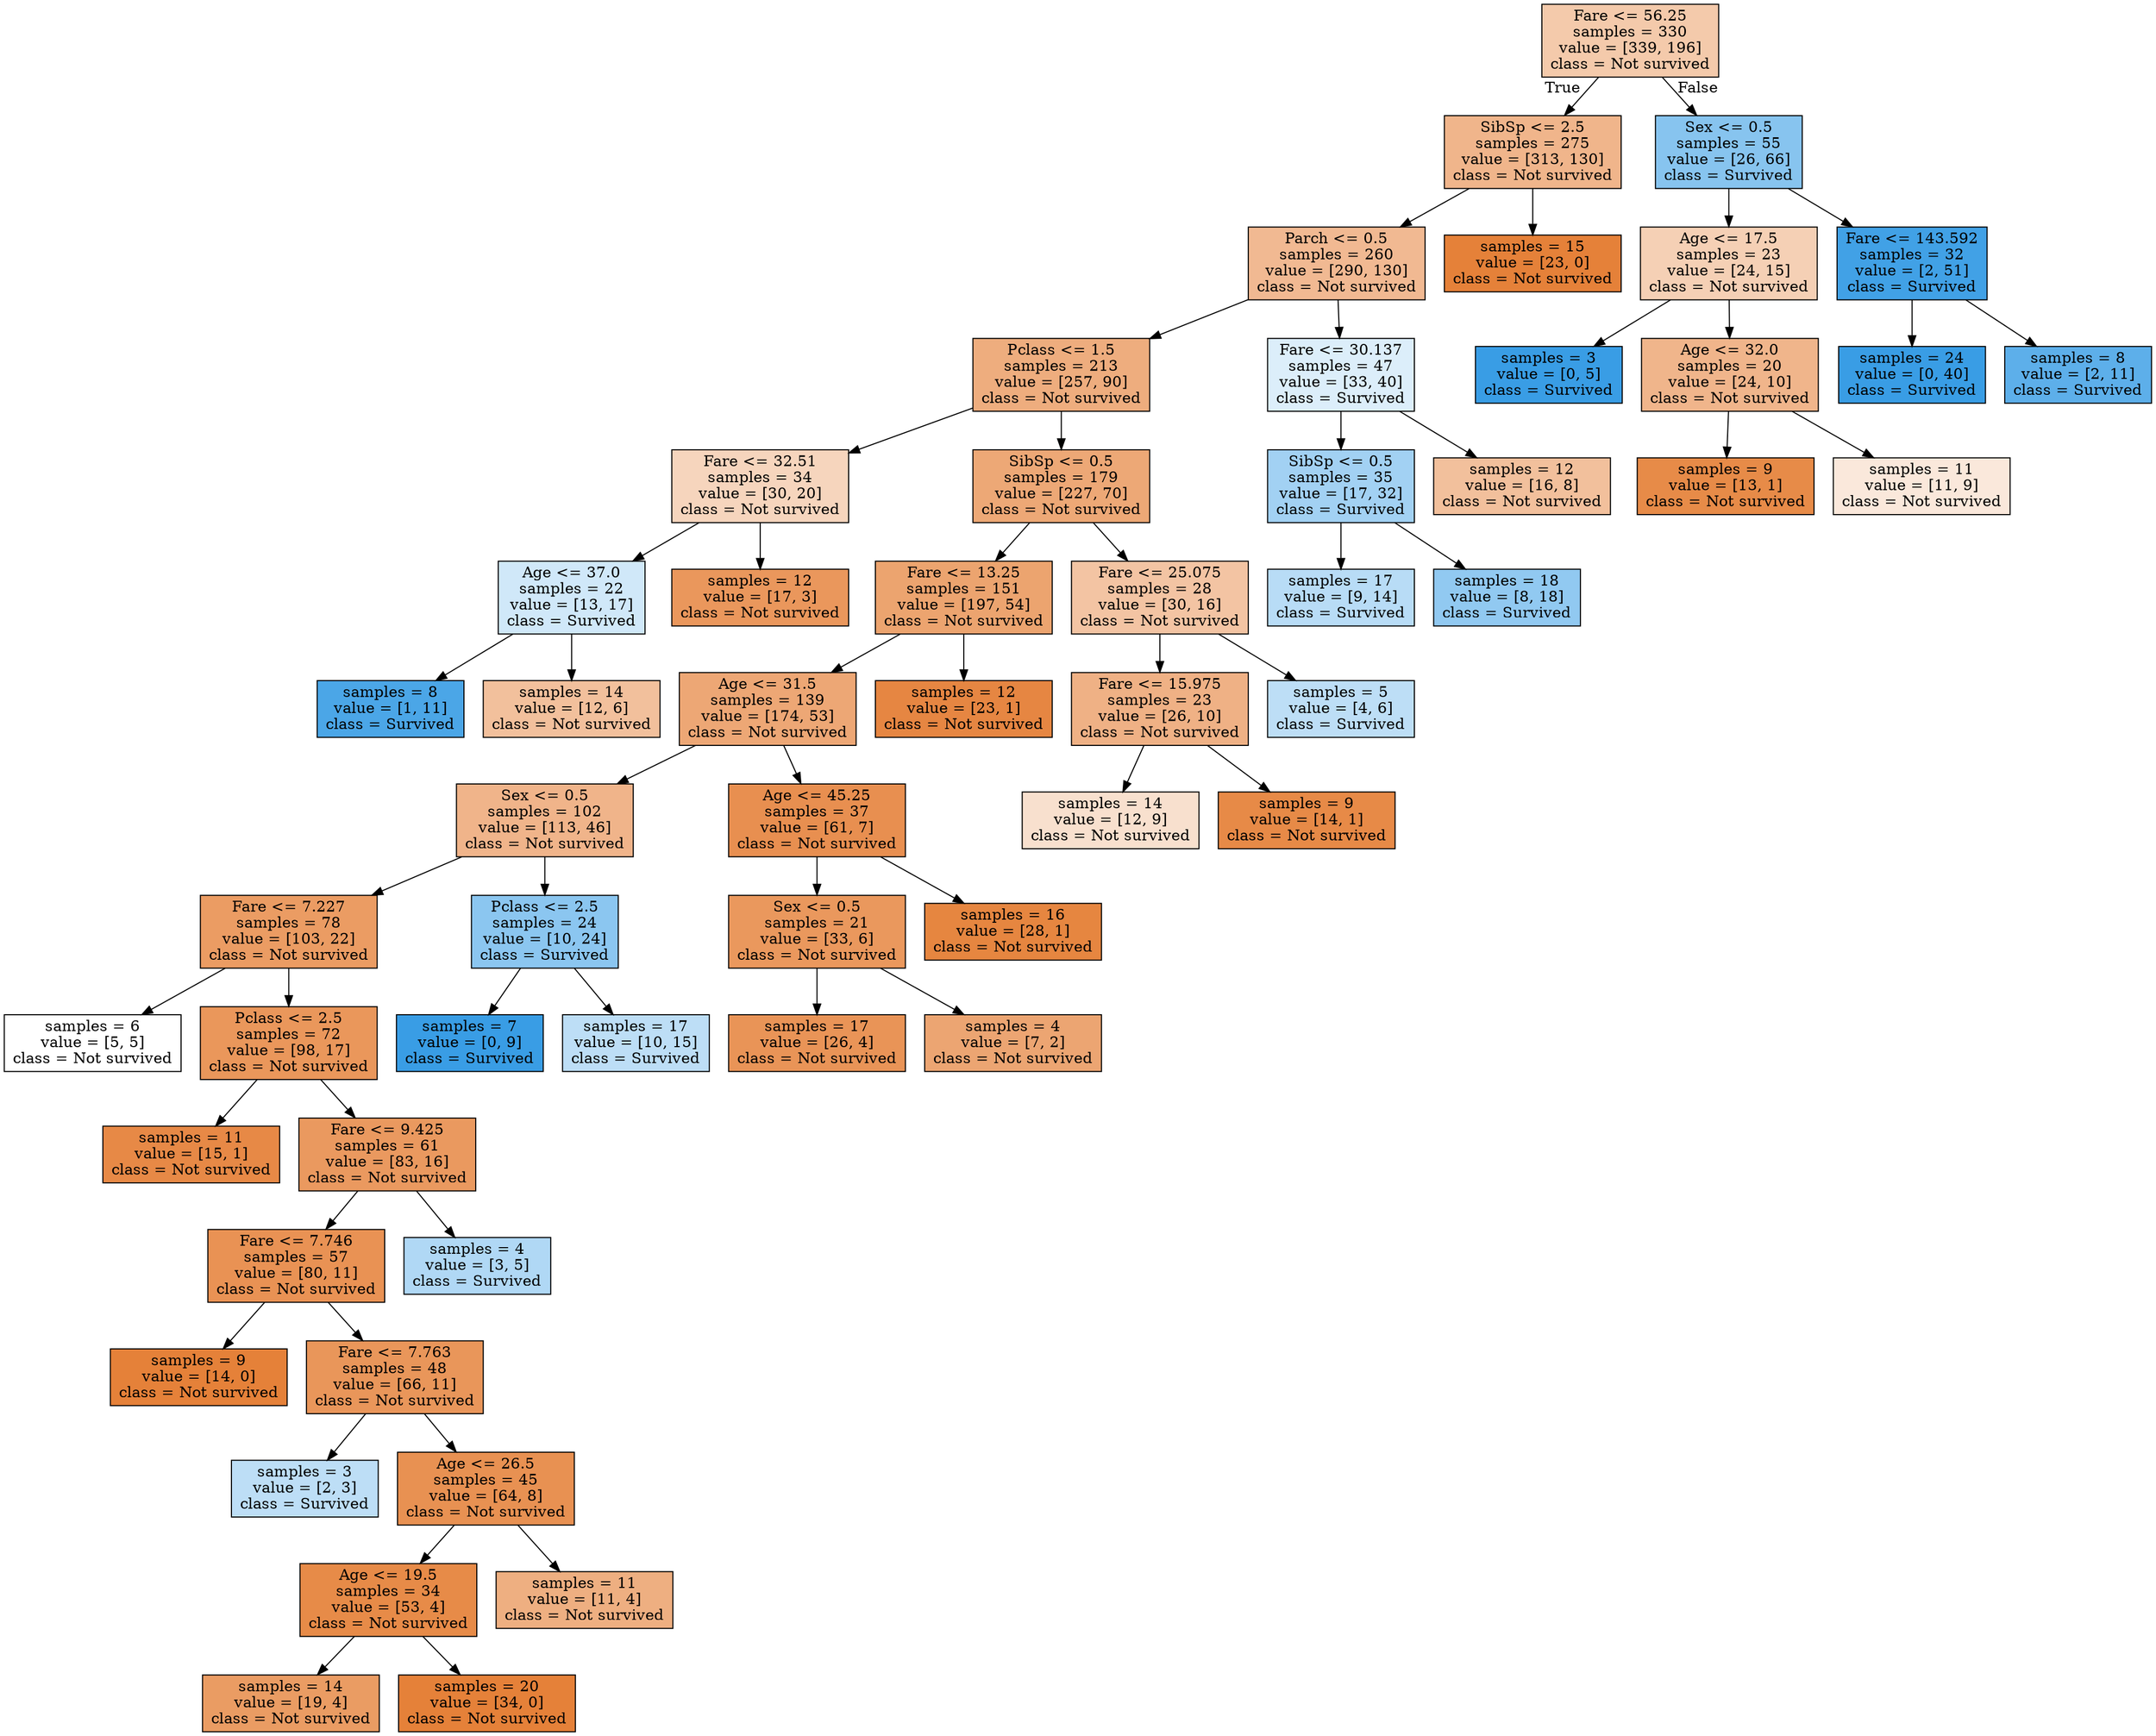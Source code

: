 digraph Tree {
node [shape=box, style="filled", color="black"] ;
0 [label="Fare <= 56.25\nsamples = 330\nvalue = [339, 196]\nclass = Not survived", fillcolor="#f4caab"] ;
1 [label="SibSp <= 2.5\nsamples = 275\nvalue = [313, 130]\nclass = Not survived", fillcolor="#f0b58b"] ;
0 -> 1 [labeldistance=2.5, labelangle=45, headlabel="True"] ;
2 [label="Parch <= 0.5\nsamples = 260\nvalue = [290, 130]\nclass = Not survived", fillcolor="#f1b992"] ;
1 -> 2 ;
3 [label="Pclass <= 1.5\nsamples = 213\nvalue = [257, 90]\nclass = Not survived", fillcolor="#eead7e"] ;
2 -> 3 ;
4 [label="Fare <= 32.51\nsamples = 34\nvalue = [30, 20]\nclass = Not survived", fillcolor="#f6d5bd"] ;
3 -> 4 ;
5 [label="Age <= 37.0\nsamples = 22\nvalue = [13, 17]\nclass = Survived", fillcolor="#d0e8f9"] ;
4 -> 5 ;
6 [label="samples = 8\nvalue = [1, 11]\nclass = Survived", fillcolor="#4ba6e7"] ;
5 -> 6 ;
7 [label="samples = 14\nvalue = [12, 6]\nclass = Not survived", fillcolor="#f2c09c"] ;
5 -> 7 ;
8 [label="samples = 12\nvalue = [17, 3]\nclass = Not survived", fillcolor="#ea975c"] ;
4 -> 8 ;
9 [label="SibSp <= 0.5\nsamples = 179\nvalue = [227, 70]\nclass = Not survived", fillcolor="#eda876"] ;
3 -> 9 ;
10 [label="Fare <= 13.25\nsamples = 151\nvalue = [197, 54]\nclass = Not survived", fillcolor="#eca46f"] ;
9 -> 10 ;
11 [label="Age <= 31.5\nsamples = 139\nvalue = [174, 53]\nclass = Not survived", fillcolor="#eda775"] ;
10 -> 11 ;
12 [label="Sex <= 0.5\nsamples = 102\nvalue = [113, 46]\nclass = Not survived", fillcolor="#f0b48a"] ;
11 -> 12 ;
13 [label="Fare <= 7.227\nsamples = 78\nvalue = [103, 22]\nclass = Not survived", fillcolor="#eb9c63"] ;
12 -> 13 ;
14 [label="samples = 6\nvalue = [5, 5]\nclass = Not survived", fillcolor="#ffffff"] ;
13 -> 14 ;
15 [label="Pclass <= 2.5\nsamples = 72\nvalue = [98, 17]\nclass = Not survived", fillcolor="#ea975b"] ;
13 -> 15 ;
16 [label="samples = 11\nvalue = [15, 1]\nclass = Not survived", fillcolor="#e78946"] ;
15 -> 16 ;
17 [label="Fare <= 9.425\nsamples = 61\nvalue = [83, 16]\nclass = Not survived", fillcolor="#ea995f"] ;
15 -> 17 ;
18 [label="Fare <= 7.746\nsamples = 57\nvalue = [80, 11]\nclass = Not survived", fillcolor="#e99254"] ;
17 -> 18 ;
19 [label="samples = 9\nvalue = [14, 0]\nclass = Not survived", fillcolor="#e58139"] ;
18 -> 19 ;
20 [label="Fare <= 7.763\nsamples = 48\nvalue = [66, 11]\nclass = Not survived", fillcolor="#e9965a"] ;
18 -> 20 ;
21 [label="samples = 3\nvalue = [2, 3]\nclass = Survived", fillcolor="#bddef6"] ;
20 -> 21 ;
22 [label="Age <= 26.5\nsamples = 45\nvalue = [64, 8]\nclass = Not survived", fillcolor="#e89152"] ;
20 -> 22 ;
23 [label="Age <= 19.5\nsamples = 34\nvalue = [53, 4]\nclass = Not survived", fillcolor="#e78b48"] ;
22 -> 23 ;
24 [label="samples = 14\nvalue = [19, 4]\nclass = Not survived", fillcolor="#ea9c63"] ;
23 -> 24 ;
25 [label="samples = 20\nvalue = [34, 0]\nclass = Not survived", fillcolor="#e58139"] ;
23 -> 25 ;
26 [label="samples = 11\nvalue = [11, 4]\nclass = Not survived", fillcolor="#eeaf81"] ;
22 -> 26 ;
27 [label="samples = 4\nvalue = [3, 5]\nclass = Survived", fillcolor="#b0d8f5"] ;
17 -> 27 ;
28 [label="Pclass <= 2.5\nsamples = 24\nvalue = [10, 24]\nclass = Survived", fillcolor="#8bc6f0"] ;
12 -> 28 ;
29 [label="samples = 7\nvalue = [0, 9]\nclass = Survived", fillcolor="#399de5"] ;
28 -> 29 ;
30 [label="samples = 17\nvalue = [10, 15]\nclass = Survived", fillcolor="#bddef6"] ;
28 -> 30 ;
31 [label="Age <= 45.25\nsamples = 37\nvalue = [61, 7]\nclass = Not survived", fillcolor="#e88f50"] ;
11 -> 31 ;
32 [label="Sex <= 0.5\nsamples = 21\nvalue = [33, 6]\nclass = Not survived", fillcolor="#ea985d"] ;
31 -> 32 ;
33 [label="samples = 17\nvalue = [26, 4]\nclass = Not survived", fillcolor="#e99457"] ;
32 -> 33 ;
34 [label="samples = 4\nvalue = [7, 2]\nclass = Not survived", fillcolor="#eca572"] ;
32 -> 34 ;
35 [label="samples = 16\nvalue = [28, 1]\nclass = Not survived", fillcolor="#e68640"] ;
31 -> 35 ;
36 [label="samples = 12\nvalue = [23, 1]\nclass = Not survived", fillcolor="#e68642"] ;
10 -> 36 ;
37 [label="Fare <= 25.075\nsamples = 28\nvalue = [30, 16]\nclass = Not survived", fillcolor="#f3c4a3"] ;
9 -> 37 ;
38 [label="Fare <= 15.975\nsamples = 23\nvalue = [26, 10]\nclass = Not survived", fillcolor="#efb185"] ;
37 -> 38 ;
39 [label="samples = 14\nvalue = [12, 9]\nclass = Not survived", fillcolor="#f8e0ce"] ;
38 -> 39 ;
40 [label="samples = 9\nvalue = [14, 1]\nclass = Not survived", fillcolor="#e78a47"] ;
38 -> 40 ;
41 [label="samples = 5\nvalue = [4, 6]\nclass = Survived", fillcolor="#bddef6"] ;
37 -> 41 ;
42 [label="Fare <= 30.137\nsamples = 47\nvalue = [33, 40]\nclass = Survived", fillcolor="#dceefa"] ;
2 -> 42 ;
43 [label="SibSp <= 0.5\nsamples = 35\nvalue = [17, 32]\nclass = Survived", fillcolor="#a2d1f3"] ;
42 -> 43 ;
44 [label="samples = 17\nvalue = [9, 14]\nclass = Survived", fillcolor="#b8dcf6"] ;
43 -> 44 ;
45 [label="samples = 18\nvalue = [8, 18]\nclass = Survived", fillcolor="#91c9f1"] ;
43 -> 45 ;
46 [label="samples = 12\nvalue = [16, 8]\nclass = Not survived", fillcolor="#f2c09c"] ;
42 -> 46 ;
47 [label="samples = 15\nvalue = [23, 0]\nclass = Not survived", fillcolor="#e58139"] ;
1 -> 47 ;
48 [label="Sex <= 0.5\nsamples = 55\nvalue = [26, 66]\nclass = Survived", fillcolor="#87c4ef"] ;
0 -> 48 [labeldistance=2.5, labelangle=-45, headlabel="False"] ;
49 [label="Age <= 17.5\nsamples = 23\nvalue = [24, 15]\nclass = Not survived", fillcolor="#f5d0b5"] ;
48 -> 49 ;
50 [label="samples = 3\nvalue = [0, 5]\nclass = Survived", fillcolor="#399de5"] ;
49 -> 50 ;
51 [label="Age <= 32.0\nsamples = 20\nvalue = [24, 10]\nclass = Not survived", fillcolor="#f0b58b"] ;
49 -> 51 ;
52 [label="samples = 9\nvalue = [13, 1]\nclass = Not survived", fillcolor="#e78b48"] ;
51 -> 52 ;
53 [label="samples = 11\nvalue = [11, 9]\nclass = Not survived", fillcolor="#fae8db"] ;
51 -> 53 ;
54 [label="Fare <= 143.592\nsamples = 32\nvalue = [2, 51]\nclass = Survived", fillcolor="#41a1e6"] ;
48 -> 54 ;
55 [label="samples = 24\nvalue = [0, 40]\nclass = Survived", fillcolor="#399de5"] ;
54 -> 55 ;
56 [label="samples = 8\nvalue = [2, 11]\nclass = Survived", fillcolor="#5dafea"] ;
54 -> 56 ;
}